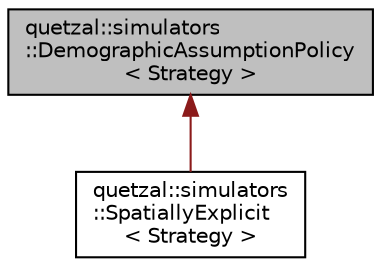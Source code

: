 digraph "quetzal::simulators::DemographicAssumptionPolicy&lt; Strategy &gt;"
{
 // LATEX_PDF_SIZE
  edge [fontname="Helvetica",fontsize="10",labelfontname="Helvetica",labelfontsize="10"];
  node [fontname="Helvetica",fontsize="10",shape=record];
  Node0 [label="quetzal::simulators\l::DemographicAssumptionPolicy\l\< Strategy \>",height=0.2,width=0.4,color="black", fillcolor="grey75", style="filled", fontcolor="black",tooltip=" "];
  Node0 -> Node1 [dir="back",color="firebrick4",fontsize="10",style="solid",fontname="Helvetica"];
  Node1 [label="quetzal::simulators\l::SpatiallyExplicit\l\< Strategy \>",height=0.2,width=0.4,color="black", fillcolor="white", style="filled",URL="$classquetzal_1_1simulators_1_1_spatially_explicit.html",tooltip="Coalescence simulator in a spatially explicit landscape."];
}
